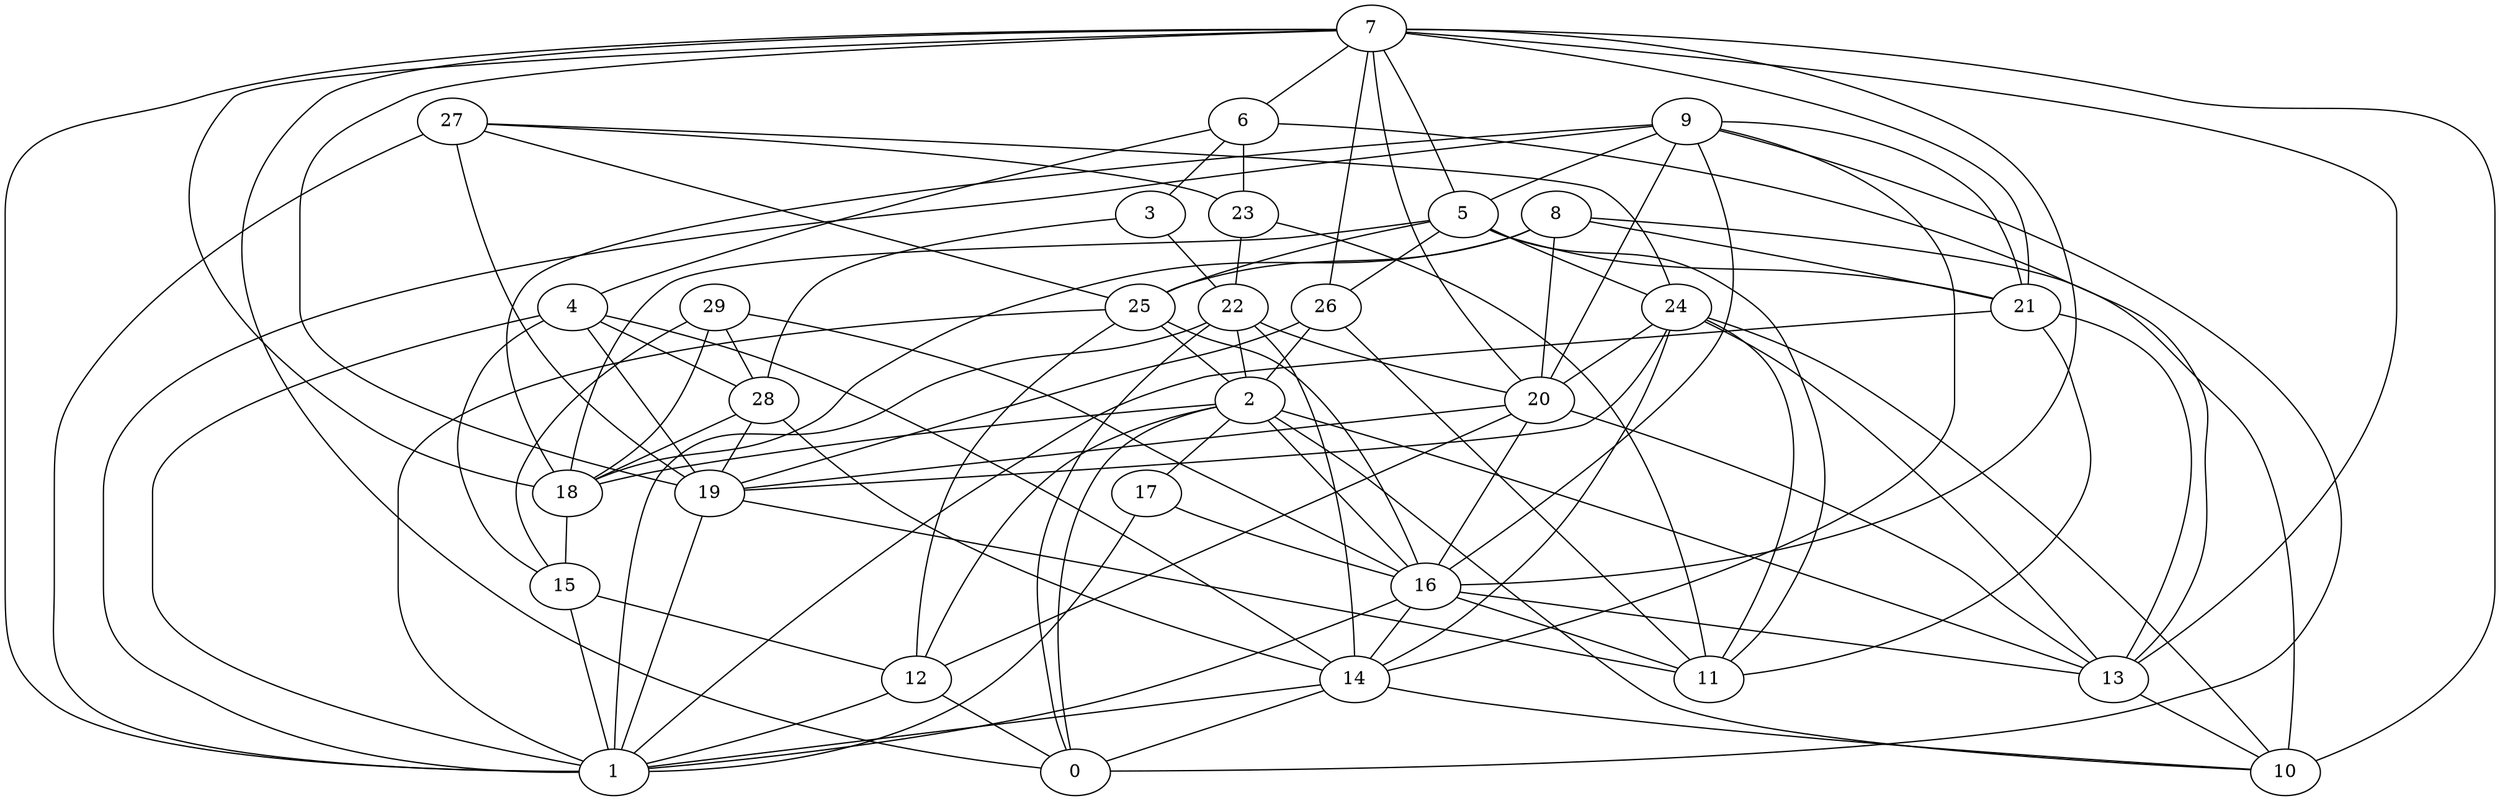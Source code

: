 digraph GG_graph {

subgraph G_graph {
edge [color = black]
"26" -> "11" [dir = none]
"26" -> "19" [dir = none]
"26" -> "2" [dir = none]
"14" -> "0" [dir = none]
"14" -> "10" [dir = none]
"28" -> "18" [dir = none]
"28" -> "14" [dir = none]
"9" -> "1" [dir = none]
"9" -> "21" [dir = none]
"9" -> "16" [dir = none]
"22" -> "14" [dir = none]
"22" -> "20" [dir = none]
"22" -> "2" [dir = none]
"22" -> "1" [dir = none]
"17" -> "1" [dir = none]
"16" -> "13" [dir = none]
"16" -> "14" [dir = none]
"16" -> "1" [dir = none]
"7" -> "6" [dir = none]
"7" -> "10" [dir = none]
"7" -> "21" [dir = none]
"7" -> "16" [dir = none]
"7" -> "18" [dir = none]
"7" -> "5" [dir = none]
"7" -> "13" [dir = none]
"7" -> "26" [dir = none]
"27" -> "23" [dir = none]
"27" -> "25" [dir = none]
"15" -> "12" [dir = none]
"15" -> "1" [dir = none]
"29" -> "15" [dir = none]
"29" -> "16" [dir = none]
"13" -> "10" [dir = none]
"20" -> "16" [dir = none]
"8" -> "25" [dir = none]
"8" -> "18" [dir = none]
"5" -> "26" [dir = none]
"5" -> "18" [dir = none]
"5" -> "21" [dir = none]
"5" -> "11" [dir = none]
"5" -> "25" [dir = none]
"23" -> "22" [dir = none]
"23" -> "11" [dir = none]
"19" -> "11" [dir = none]
"3" -> "22" [dir = none]
"6" -> "4" [dir = none]
"6" -> "3" [dir = none]
"6" -> "23" [dir = none]
"24" -> "13" [dir = none]
"24" -> "11" [dir = none]
"4" -> "28" [dir = none]
"12" -> "0" [dir = none]
"25" -> "12" [dir = none]
"2" -> "17" [dir = none]
"2" -> "12" [dir = none]
"2" -> "0" [dir = none]
"2" -> "10" [dir = none]
"2" -> "16" [dir = none]
"25" -> "2" [dir = none]
"24" -> "10" [dir = none]
"21" -> "11" [dir = none]
"21" -> "1" [dir = none]
"8" -> "20" [dir = none]
"2" -> "18" [dir = none]
"28" -> "19" [dir = none]
"29" -> "18" [dir = none]
"7" -> "20" [dir = none]
"7" -> "19" [dir = none]
"9" -> "14" [dir = none]
"8" -> "21" [dir = none]
"9" -> "5" [dir = none]
"24" -> "20" [dir = none]
"17" -> "16" [dir = none]
"4" -> "19" [dir = none]
"4" -> "15" [dir = none]
"6" -> "13" [dir = none]
"7" -> "1" [dir = none]
"27" -> "24" [dir = none]
"14" -> "1" [dir = none]
"8" -> "10" [dir = none]
"3" -> "28" [dir = none]
"21" -> "13" [dir = none]
"19" -> "1" [dir = none]
"16" -> "11" [dir = none]
"24" -> "19" [dir = none]
"24" -> "14" [dir = none]
"25" -> "1" [dir = none]
"4" -> "14" [dir = none]
"22" -> "0" [dir = none]
"20" -> "13" [dir = none]
"18" -> "15" [dir = none]
"25" -> "16" [dir = none]
"27" -> "19" [dir = none]
"7" -> "0" [dir = none]
"9" -> "20" [dir = none]
"4" -> "1" [dir = none]
"20" -> "12" [dir = none]
"20" -> "19" [dir = none]
"9" -> "18" [dir = none]
"27" -> "1" [dir = none]
"5" -> "24" [dir = none]
"9" -> "0" [dir = none]
"2" -> "13" [dir = none]
"29" -> "28" [dir = none]
"12" -> "1" [dir = none]
}

}
